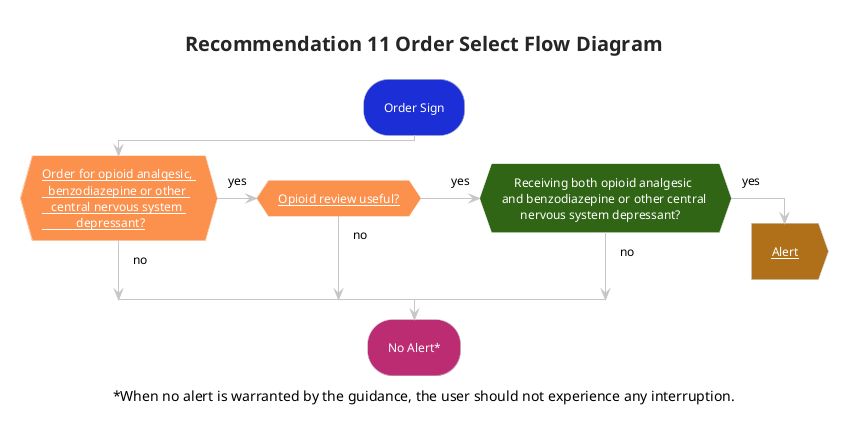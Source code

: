 @startuml flow_rec11_orderselect
!theme carbon-gray
skinparam hyperlinkColor white
<style>
activityDiagram {
 FontColor white
 RoundCorner 50
 arrow {
  FontColor: Black
 }
 diamond {
  BackgroundColor #fc914d
 }
}
</style>
title Recommendation 11 Order Select Flow Diagram
#1C2ED5:Order Sign; 
if ([[subroutines.html#recommendation-11-opioid-analgesic-or-benzodiazepine-or-cns-depressant-order Order for opioid analgesic, \n  benzodiazepine or other \n   central nervous system \n           depressant?]]) then (no)
(yes) elseif ([[subroutines.html#opioid-review-useful Opioid review useful?]]) then (no)
#306516:(yes) elseif (    Receiving both opioid analgesic \nand benzodiazepine or other central \n      nervous system depressant?) then (no) 
else (yes) 
#b06f19:[[user-interaction-alerts.html#recommendation-11-alert Alert]];<<output>>
kill
endif
#BC2C73:No Alert*;
caption ~*When no alert is warranted by the guidance, the user should not experience any interruption.
@enduml
